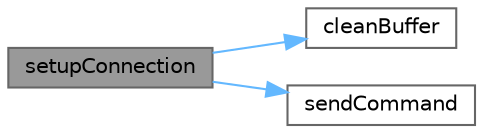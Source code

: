 digraph "setupConnection"
{
 // LATEX_PDF_SIZE
  bgcolor="transparent";
  edge [fontname=Helvetica,fontsize=10,labelfontname=Helvetica,labelfontsize=10];
  node [fontname=Helvetica,fontsize=10,shape=box,height=0.2,width=0.4];
  rankdir="LR";
  Node1 [id="Node000001",label="setupConnection",height=0.2,width=0.4,color="gray40", fillcolor="grey60", style="filled", fontcolor="black",tooltip="Performs initial setup for WiFi connection."];
  Node1 -> Node2 [id="edge3_Node000001_Node000002",color="steelblue1",style="solid",tooltip=" "];
  Node2 [id="Node000002",label="cleanBuffer",height=0.2,width=0.4,color="grey40", fillcolor="white", style="filled",URL="$_w_i_f_i_8c.html#a750be53afe22b006b8b36b42f3c12323",tooltip="Cleans the communication buffer."];
  Node1 -> Node3 [id="edge4_Node000001_Node000003",color="steelblue1",style="solid",tooltip=" "];
  Node3 [id="Node000003",label="sendCommand",height=0.2,width=0.4,color="grey40", fillcolor="white", style="filled",URL="$_w_i_f_i_8c.html#a24ddf9541290b087af9974b720d1c794",tooltip="Sends a command string via UART1."];
}
